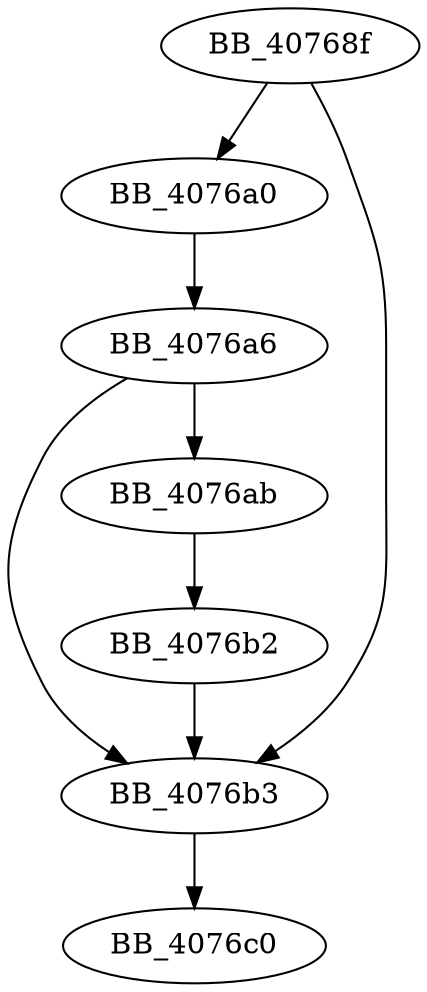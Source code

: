 DiGraph __lock{
BB_40768f->BB_4076a0
BB_40768f->BB_4076b3
BB_4076a0->BB_4076a6
BB_4076a6->BB_4076ab
BB_4076a6->BB_4076b3
BB_4076ab->BB_4076b2
BB_4076b2->BB_4076b3
BB_4076b3->BB_4076c0
}
